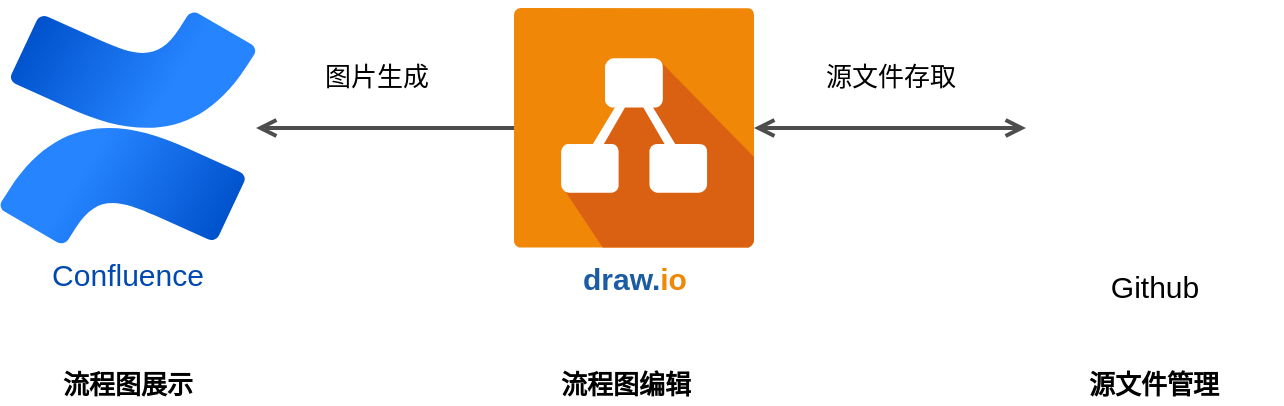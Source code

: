 <mxfile version="11.1.2" type="github"><diagram id="WzCng4wM9VhlVkZ5fAss" name="第 1 页"><mxGraphModel dx="1422" dy="764" grid="1" gridSize="10" guides="1" tooltips="1" connect="1" arrows="1" fold="1" page="1" pageScale="1" pageWidth="827" pageHeight="1169" math="0" shadow="0"><root><mxCell id="0"/><mxCell id="1" parent="0"/><mxCell id="BKyuPk2qO1dakLmirdRP-22" value="流程图展示" style="text;html=1;strokeColor=none;fillColor=none;align=center;verticalAlign=middle;whiteSpace=wrap;rounded=0;fontSize=13;fontColor=#000000;fontStyle=1" parent="1" vertex="1"><mxGeometry x="125" y="312" width="70" height="20" as="geometry"/></mxCell><mxCell id="BKyuPk2qO1dakLmirdRP-23" value="流程图编辑" style="text;html=1;strokeColor=none;fillColor=none;align=center;verticalAlign=middle;whiteSpace=wrap;rounded=0;fontSize=13;fontColor=#000000;fontStyle=1" parent="1" vertex="1"><mxGeometry x="374" y="312" width="70" height="20" as="geometry"/></mxCell><mxCell id="BKyuPk2qO1dakLmirdRP-24" value="源文件管理" style="text;html=1;strokeColor=none;fillColor=none;align=center;verticalAlign=middle;whiteSpace=wrap;rounded=0;fontSize=13;fontColor=#000000;fontStyle=1" parent="1" vertex="1"><mxGeometry x="638" y="312" width="70" height="20" as="geometry"/></mxCell><mxCell id="ROqjhf2ULQIVlcSI9GOn-11" style="edgeStyle=orthogonalEdgeStyle;rounded=0;orthogonalLoop=1;jettySize=auto;html=1;strokeColor=#4D4D4D;strokeWidth=2;endArrow=open;endFill=0;" parent="1" source="ROqjhf2ULQIVlcSI9GOn-5" target="ROqjhf2ULQIVlcSI9GOn-8" edge="1"><mxGeometry relative="1" as="geometry"/></mxCell><mxCell id="ROqjhf2ULQIVlcSI9GOn-5" value="draw.&lt;font color=&quot;#f08707&quot;&gt;io&lt;/font&gt;" style="dashed=0;outlineConnect=0;html=1;align=center;labelPosition=center;verticalLabelPosition=bottom;verticalAlign=top;shape=mxgraph.weblogos.drawio3;fillColor=#1A5BA3;fontSize=15;fontColor=#1A5BA3;fontStyle=1" parent="1" vertex="1"><mxGeometry x="353" y="134" width="120" height="120" as="geometry"/></mxCell><mxCell id="ROqjhf2ULQIVlcSI9GOn-8" value="Confluence" style="image;image=img/lib/atlassian/Confluence_Logo.svg;fontColor=#0049B0;fontSize=15;" parent="1" vertex="1"><mxGeometry x="96" y="136" width="128" height="116" as="geometry"/></mxCell><mxCell id="ROqjhf2ULQIVlcSI9GOn-14" style="edgeStyle=orthogonalEdgeStyle;rounded=0;orthogonalLoop=1;jettySize=auto;html=1;startArrow=open;startFill=0;strokeWidth=2;strokeColor=#4D4D4D;endArrow=open;endFill=0;" parent="1" source="ROqjhf2ULQIVlcSI9GOn-9" target="ROqjhf2ULQIVlcSI9GOn-5" edge="1"><mxGeometry relative="1" as="geometry"/></mxCell><mxCell id="ROqjhf2ULQIVlcSI9GOn-9" value="Github" style="shape=image;html=1;verticalAlign=top;verticalLabelPosition=bottom;labelBackgroundColor=#ffffff;imageAspect=0;aspect=fixed;image=https://cdn2.iconfinder.com/data/icons/micon-social-pack/512/622927-github-128.png;fontSize=15;" parent="1" vertex="1"><mxGeometry x="609" y="130" width="128" height="128" as="geometry"/></mxCell><mxCell id="ROqjhf2ULQIVlcSI9GOn-22" value="&lt;font color=&quot;#000000&quot;&gt;图片生成&lt;/font&gt;" style="text;html=1;resizable=0;points=[];autosize=1;align=center;verticalAlign=top;spacingTop=-4;fontSize=13;fontColor=#FFFFFF;" parent="1" vertex="1"><mxGeometry x="249" y="158" width="70" height="20" as="geometry"/></mxCell><mxCell id="ROqjhf2ULQIVlcSI9GOn-23" value="&lt;font color=&quot;#000000&quot; style=&quot;font-size: 13px;&quot;&gt;源文件存取&lt;/font&gt;" style="text;html=1;resizable=0;points=[];autosize=1;align=center;verticalAlign=top;spacingTop=-4;fontSize=13;fontColor=#FFFFFF;" parent="1" vertex="1"><mxGeometry x="490.5" y="158" width="100" height="20" as="geometry"/></mxCell></root></mxGraphModel></diagram></mxfile>